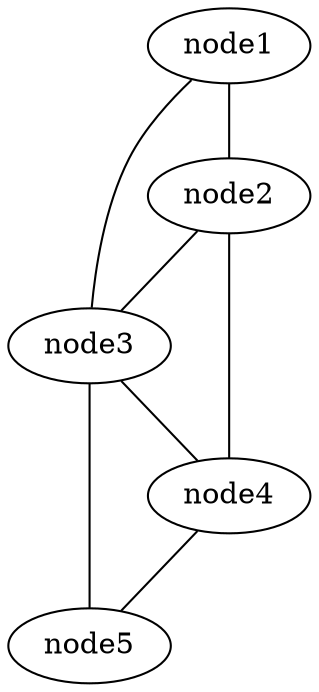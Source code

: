 strict graph G {
    node1 -- node2 [weight=3];
    node1 -- node3 [weight=1];
    node2 -- node3 [weight=4];
    node2 -- node4 [weight=5];
    node3 -- node4 [weight=6];
    node3 -- node5 [weight=7];
    node4 -- node5 [weight=2];
}